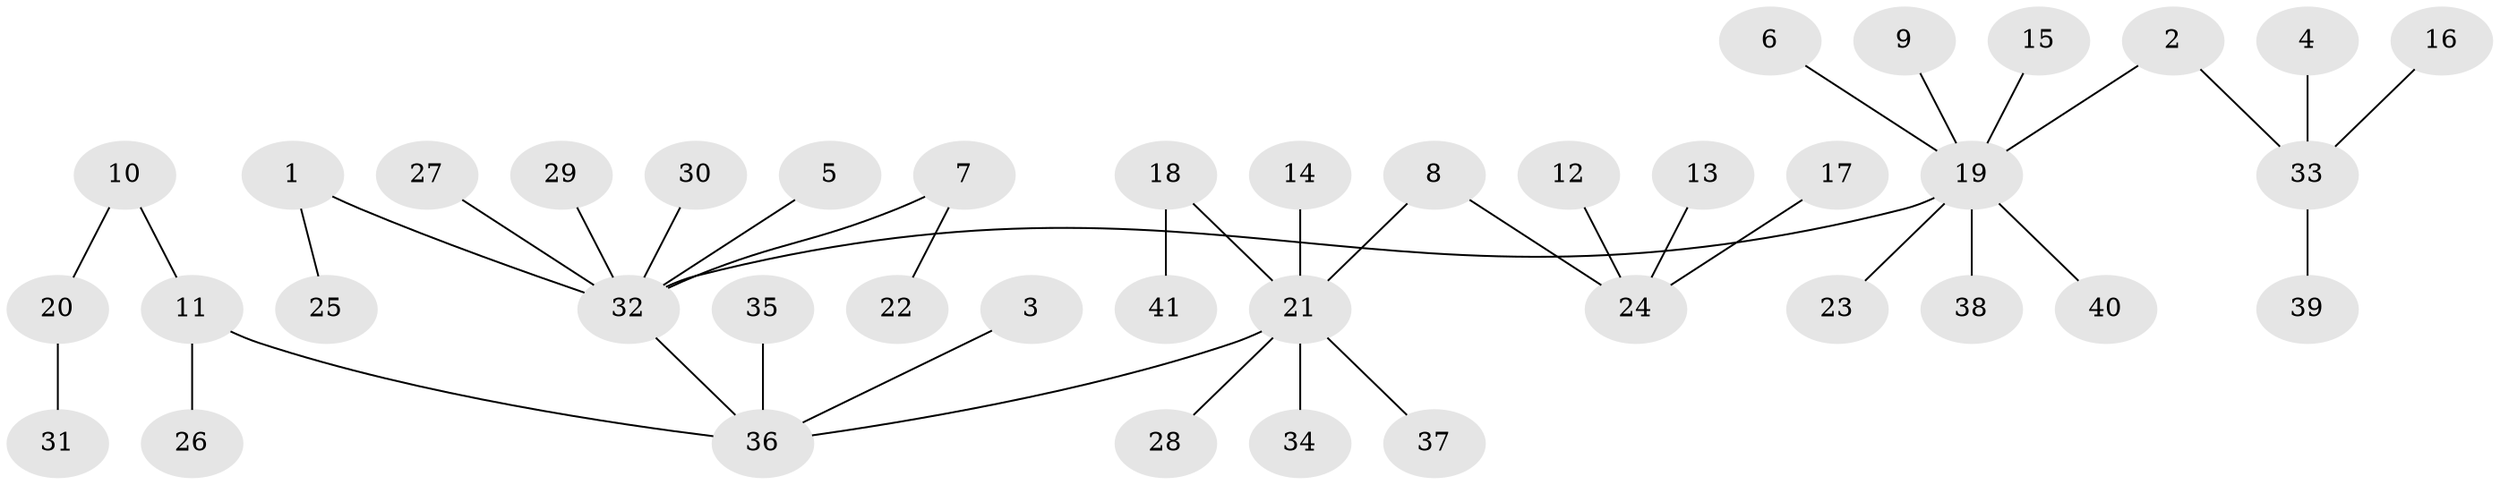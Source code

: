 // original degree distribution, {7: 0.012345679012345678, 5: 0.012345679012345678, 3: 0.037037037037037035, 10: 0.024691358024691357, 2: 0.2716049382716049, 8: 0.012345679012345678, 1: 0.5802469135802469, 6: 0.024691358024691357, 4: 0.024691358024691357}
// Generated by graph-tools (version 1.1) at 2025/01/03/09/25 03:01:46]
// undirected, 41 vertices, 40 edges
graph export_dot {
graph [start="1"]
  node [color=gray90,style=filled];
  1;
  2;
  3;
  4;
  5;
  6;
  7;
  8;
  9;
  10;
  11;
  12;
  13;
  14;
  15;
  16;
  17;
  18;
  19;
  20;
  21;
  22;
  23;
  24;
  25;
  26;
  27;
  28;
  29;
  30;
  31;
  32;
  33;
  34;
  35;
  36;
  37;
  38;
  39;
  40;
  41;
  1 -- 25 [weight=1.0];
  1 -- 32 [weight=1.0];
  2 -- 19 [weight=1.0];
  2 -- 33 [weight=1.0];
  3 -- 36 [weight=1.0];
  4 -- 33 [weight=1.0];
  5 -- 32 [weight=1.0];
  6 -- 19 [weight=1.0];
  7 -- 22 [weight=1.0];
  7 -- 32 [weight=1.0];
  8 -- 21 [weight=1.0];
  8 -- 24 [weight=1.0];
  9 -- 19 [weight=1.0];
  10 -- 11 [weight=1.0];
  10 -- 20 [weight=1.0];
  11 -- 26 [weight=1.0];
  11 -- 36 [weight=1.0];
  12 -- 24 [weight=1.0];
  13 -- 24 [weight=1.0];
  14 -- 21 [weight=1.0];
  15 -- 19 [weight=1.0];
  16 -- 33 [weight=1.0];
  17 -- 24 [weight=1.0];
  18 -- 21 [weight=1.0];
  18 -- 41 [weight=1.0];
  19 -- 23 [weight=1.0];
  19 -- 32 [weight=1.0];
  19 -- 38 [weight=1.0];
  19 -- 40 [weight=1.0];
  20 -- 31 [weight=1.0];
  21 -- 28 [weight=1.0];
  21 -- 34 [weight=1.0];
  21 -- 36 [weight=1.0];
  21 -- 37 [weight=1.0];
  27 -- 32 [weight=1.0];
  29 -- 32 [weight=1.0];
  30 -- 32 [weight=1.0];
  32 -- 36 [weight=1.0];
  33 -- 39 [weight=1.0];
  35 -- 36 [weight=1.0];
}
